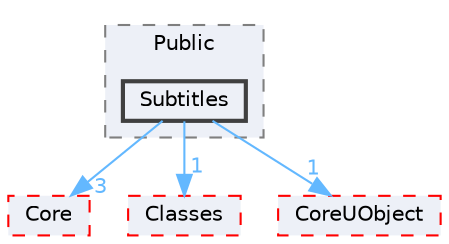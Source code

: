 digraph "Subtitles"
{
 // INTERACTIVE_SVG=YES
 // LATEX_PDF_SIZE
  bgcolor="transparent";
  edge [fontname=Helvetica,fontsize=10,labelfontname=Helvetica,labelfontsize=10];
  node [fontname=Helvetica,fontsize=10,shape=box,height=0.2,width=0.4];
  compound=true
  subgraph clusterdir_1d06a51bfc871a6a1823440d0d72725c {
    graph [ bgcolor="#edf0f7", pencolor="grey50", label="Public", fontname=Helvetica,fontsize=10 style="filled,dashed", URL="dir_1d06a51bfc871a6a1823440d0d72725c.html",tooltip=""]
  dir_87a227dd4f7fbc6ced45410c5d518df9 [label="Subtitles", fillcolor="#edf0f7", color="grey25", style="filled,bold", URL="dir_87a227dd4f7fbc6ced45410c5d518df9.html",tooltip=""];
  }
  dir_0e6cddcc9caa1238c7f3774224afaa45 [label="Core", fillcolor="#edf0f7", color="red", style="filled,dashed", URL="dir_0e6cddcc9caa1238c7f3774224afaa45.html",tooltip=""];
  dir_0ed647eebe6ffcaa496d3842b7cec6ce [label="Classes", fillcolor="#edf0f7", color="red", style="filled,dashed", URL="dir_0ed647eebe6ffcaa496d3842b7cec6ce.html",tooltip=""];
  dir_4c499e5e32e2b4479ad7e552df73eeae [label="CoreUObject", fillcolor="#edf0f7", color="red", style="filled,dashed", URL="dir_4c499e5e32e2b4479ad7e552df73eeae.html",tooltip=""];
  dir_87a227dd4f7fbc6ced45410c5d518df9->dir_0e6cddcc9caa1238c7f3774224afaa45 [headlabel="3", labeldistance=1.5 headhref="dir_001152_000266.html" href="dir_001152_000266.html" color="steelblue1" fontcolor="steelblue1"];
  dir_87a227dd4f7fbc6ced45410c5d518df9->dir_0ed647eebe6ffcaa496d3842b7cec6ce [headlabel="1", labeldistance=1.5 headhref="dir_001152_000193.html" href="dir_001152_000193.html" color="steelblue1" fontcolor="steelblue1"];
  dir_87a227dd4f7fbc6ced45410c5d518df9->dir_4c499e5e32e2b4479ad7e552df73eeae [headlabel="1", labeldistance=1.5 headhref="dir_001152_000268.html" href="dir_001152_000268.html" color="steelblue1" fontcolor="steelblue1"];
}
